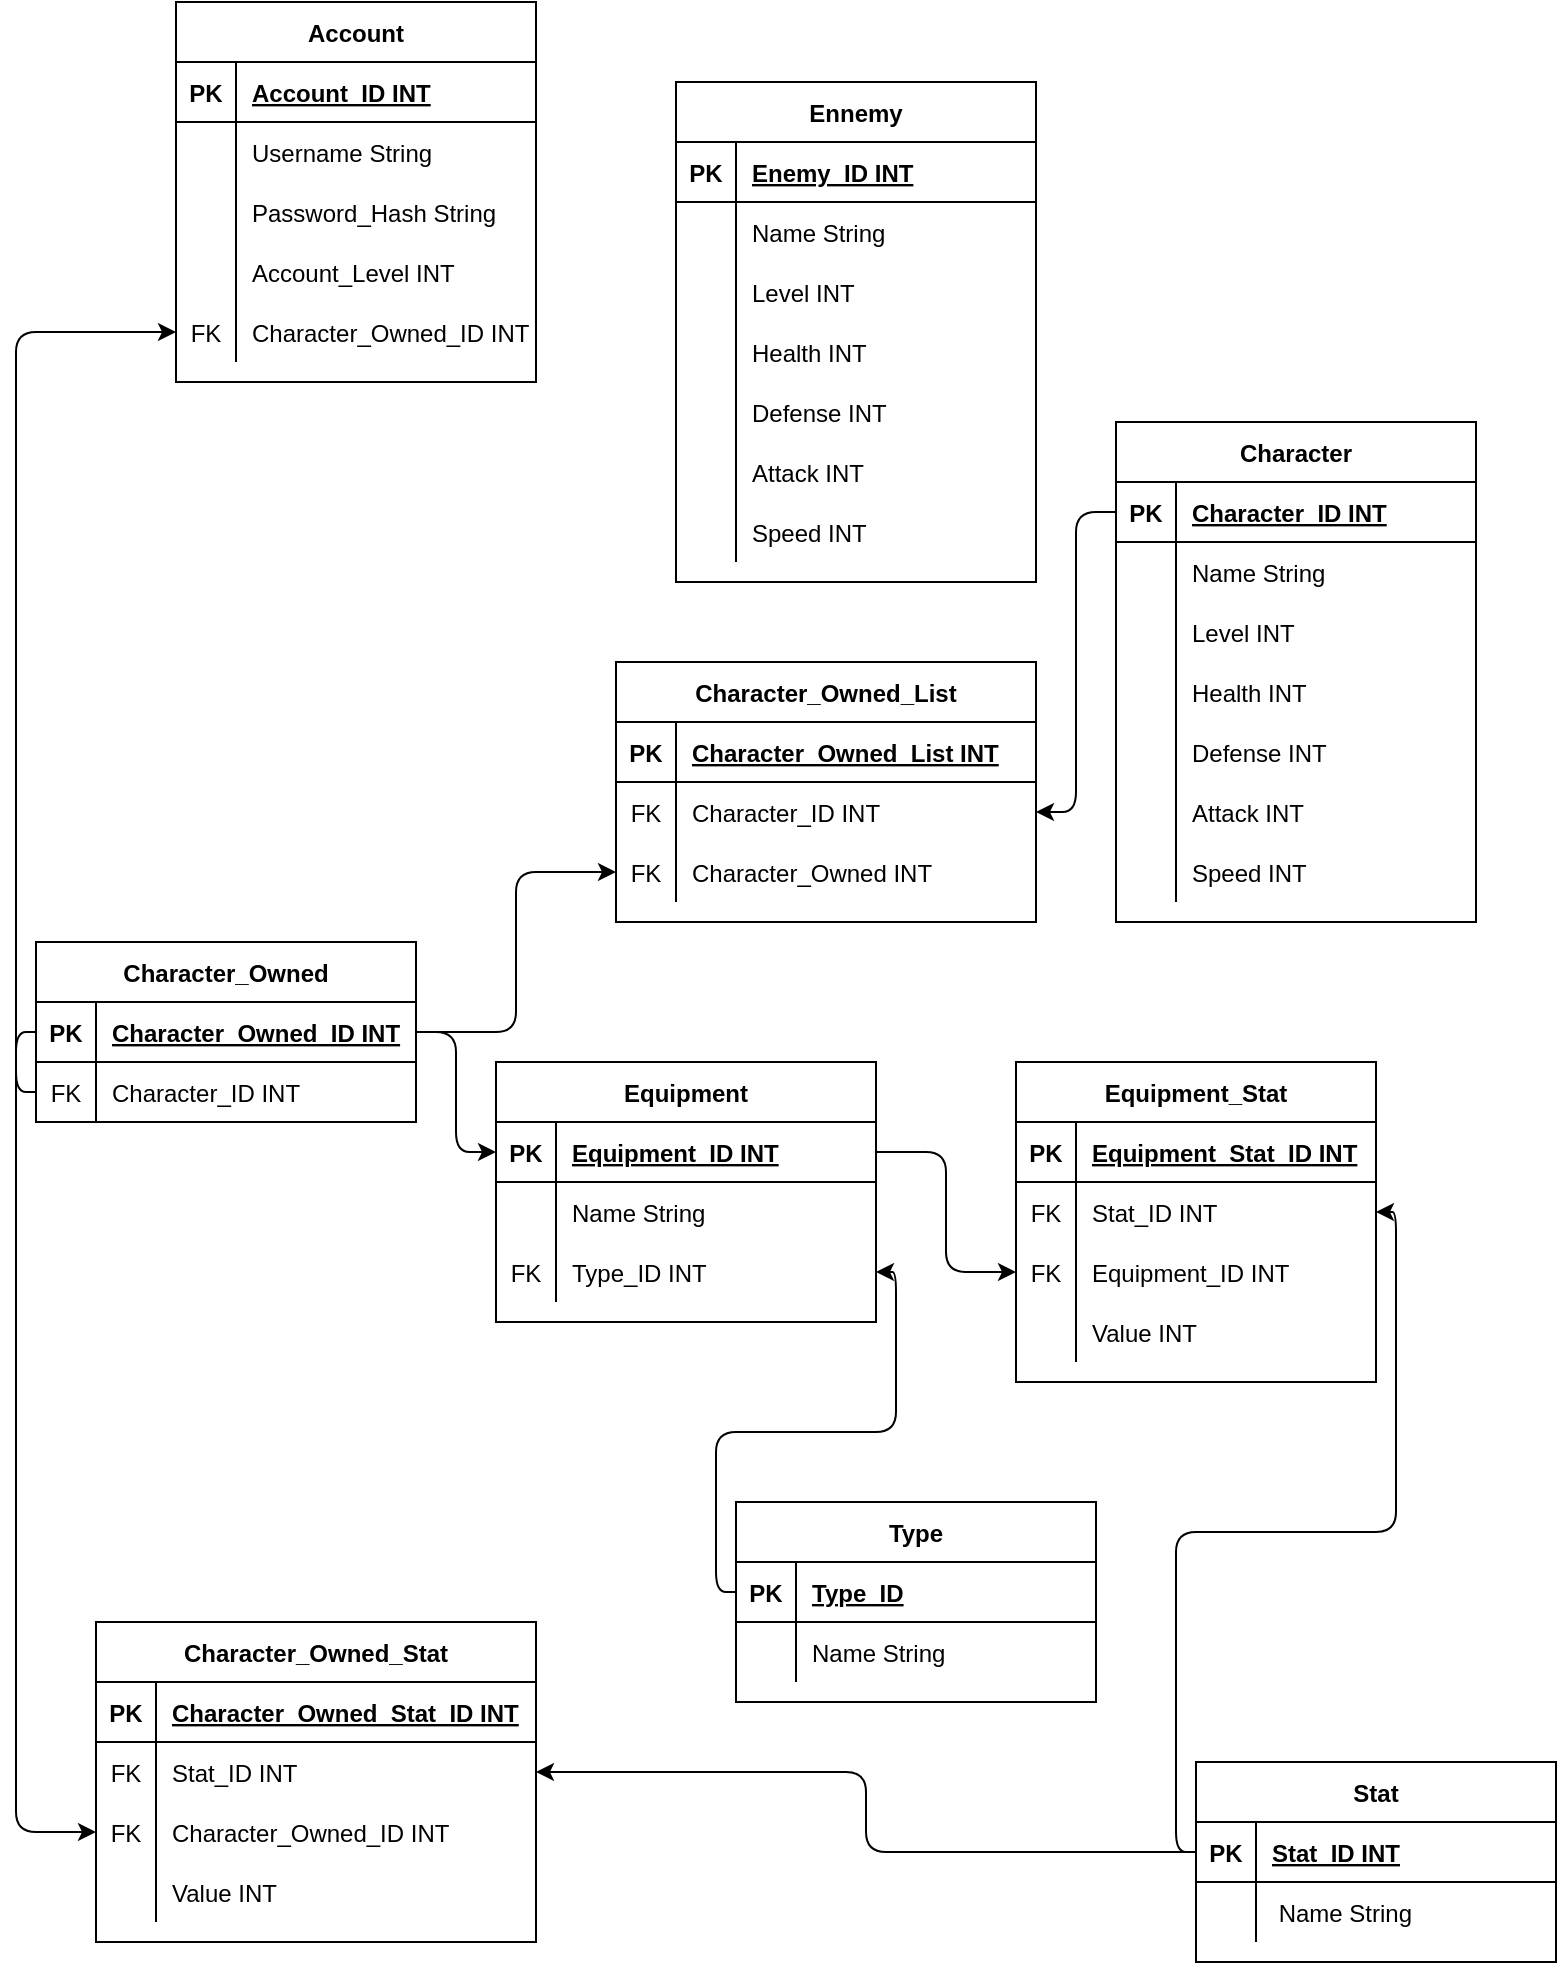 <mxfile version="14.1.8" type="device"><diagram id="8hLPaaKzx66WJGvUgA-z" name="Page-1"><mxGraphModel dx="1326" dy="846" grid="1" gridSize="10" guides="1" tooltips="1" connect="1" arrows="1" fold="1" page="1" pageScale="1" pageWidth="827" pageHeight="1169" math="0" shadow="0"><root><mxCell id="0"/><mxCell id="1" parent="0"/><mxCell id="Fsltv_npvF8DQwQNt9KI-1" value="Account" style="shape=table;startSize=30;container=1;collapsible=1;childLayout=tableLayout;fixedRows=1;rowLines=0;fontStyle=1;align=center;resizeLast=1;" parent="1" vertex="1"><mxGeometry x="120" y="170" width="180" height="190" as="geometry"/></mxCell><mxCell id="Fsltv_npvF8DQwQNt9KI-2" value="" style="shape=partialRectangle;collapsible=0;dropTarget=0;pointerEvents=0;fillColor=none;top=0;left=0;bottom=1;right=0;points=[[0,0.5],[1,0.5]];portConstraint=eastwest;" parent="Fsltv_npvF8DQwQNt9KI-1" vertex="1"><mxGeometry y="30" width="180" height="30" as="geometry"/></mxCell><mxCell id="Fsltv_npvF8DQwQNt9KI-3" value="PK" style="shape=partialRectangle;connectable=0;fillColor=none;top=0;left=0;bottom=0;right=0;fontStyle=1;overflow=hidden;" parent="Fsltv_npvF8DQwQNt9KI-2" vertex="1"><mxGeometry width="30" height="30" as="geometry"/></mxCell><mxCell id="Fsltv_npvF8DQwQNt9KI-4" value="Account_ID INT" style="shape=partialRectangle;connectable=0;fillColor=none;top=0;left=0;bottom=0;right=0;align=left;spacingLeft=6;fontStyle=5;overflow=hidden;" parent="Fsltv_npvF8DQwQNt9KI-2" vertex="1"><mxGeometry x="30" width="150" height="30" as="geometry"/></mxCell><mxCell id="Fsltv_npvF8DQwQNt9KI-11" value="" style="shape=partialRectangle;collapsible=0;dropTarget=0;pointerEvents=0;fillColor=none;top=0;left=0;bottom=0;right=0;points=[[0,0.5],[1,0.5]];portConstraint=eastwest;" parent="Fsltv_npvF8DQwQNt9KI-1" vertex="1"><mxGeometry y="60" width="180" height="30" as="geometry"/></mxCell><mxCell id="Fsltv_npvF8DQwQNt9KI-12" value="" style="shape=partialRectangle;connectable=0;fillColor=none;top=0;left=0;bottom=0;right=0;editable=1;overflow=hidden;" parent="Fsltv_npvF8DQwQNt9KI-11" vertex="1"><mxGeometry width="30" height="30" as="geometry"/></mxCell><mxCell id="Fsltv_npvF8DQwQNt9KI-13" value="Username String" style="shape=partialRectangle;connectable=0;fillColor=none;top=0;left=0;bottom=0;right=0;align=left;spacingLeft=6;overflow=hidden;" parent="Fsltv_npvF8DQwQNt9KI-11" vertex="1"><mxGeometry x="30" width="150" height="30" as="geometry"/></mxCell><mxCell id="Fsltv_npvF8DQwQNt9KI-8" value="" style="shape=partialRectangle;collapsible=0;dropTarget=0;pointerEvents=0;fillColor=none;top=0;left=0;bottom=0;right=0;points=[[0,0.5],[1,0.5]];portConstraint=eastwest;" parent="Fsltv_npvF8DQwQNt9KI-1" vertex="1"><mxGeometry y="90" width="180" height="30" as="geometry"/></mxCell><mxCell id="Fsltv_npvF8DQwQNt9KI-9" value="" style="shape=partialRectangle;connectable=0;fillColor=none;top=0;left=0;bottom=0;right=0;editable=1;overflow=hidden;" parent="Fsltv_npvF8DQwQNt9KI-8" vertex="1"><mxGeometry width="30" height="30" as="geometry"/></mxCell><mxCell id="Fsltv_npvF8DQwQNt9KI-10" value="Password_Hash String" style="shape=partialRectangle;connectable=0;fillColor=none;top=0;left=0;bottom=0;right=0;align=left;spacingLeft=6;overflow=hidden;" parent="Fsltv_npvF8DQwQNt9KI-8" vertex="1"><mxGeometry x="30" width="150" height="30" as="geometry"/></mxCell><mxCell id="Fsltv_npvF8DQwQNt9KI-15" value="" style="shape=partialRectangle;collapsible=0;dropTarget=0;pointerEvents=0;fillColor=none;top=0;left=0;bottom=0;right=0;points=[[0,0.5],[1,0.5]];portConstraint=eastwest;" parent="Fsltv_npvF8DQwQNt9KI-1" vertex="1"><mxGeometry y="120" width="180" height="30" as="geometry"/></mxCell><mxCell id="Fsltv_npvF8DQwQNt9KI-16" value="" style="shape=partialRectangle;connectable=0;fillColor=none;top=0;left=0;bottom=0;right=0;fontStyle=0;overflow=hidden;" parent="Fsltv_npvF8DQwQNt9KI-15" vertex="1"><mxGeometry width="30" height="30" as="geometry"/></mxCell><mxCell id="Fsltv_npvF8DQwQNt9KI-17" value="Account_Level INT" style="shape=partialRectangle;connectable=0;fillColor=none;top=0;left=0;bottom=0;right=0;align=left;spacingLeft=6;fontStyle=0;overflow=hidden;" parent="Fsltv_npvF8DQwQNt9KI-15" vertex="1"><mxGeometry x="30" width="150" height="30" as="geometry"/></mxCell><mxCell id="M9gn-WIQzq9Wa4pkbWay-15" value="" style="shape=partialRectangle;collapsible=0;dropTarget=0;pointerEvents=0;fillColor=none;top=0;left=0;bottom=0;right=0;points=[[0,0.5],[1,0.5]];portConstraint=eastwest;" parent="Fsltv_npvF8DQwQNt9KI-1" vertex="1"><mxGeometry y="150" width="180" height="30" as="geometry"/></mxCell><mxCell id="M9gn-WIQzq9Wa4pkbWay-16" value="FK" style="shape=partialRectangle;connectable=0;fillColor=none;top=0;left=0;bottom=0;right=0;editable=1;overflow=hidden;" parent="M9gn-WIQzq9Wa4pkbWay-15" vertex="1"><mxGeometry width="30" height="30" as="geometry"/></mxCell><mxCell id="M9gn-WIQzq9Wa4pkbWay-17" value="Character_Owned_ID INT" style="shape=partialRectangle;connectable=0;fillColor=none;top=0;left=0;bottom=0;right=0;align=left;spacingLeft=6;overflow=hidden;" parent="M9gn-WIQzq9Wa4pkbWay-15" vertex="1"><mxGeometry x="30" width="150" height="30" as="geometry"/></mxCell><mxCell id="Fsltv_npvF8DQwQNt9KI-21" value="Character" style="shape=table;startSize=30;container=1;collapsible=1;childLayout=tableLayout;fixedRows=1;rowLines=0;fontStyle=1;align=center;resizeLast=1;" parent="1" vertex="1"><mxGeometry x="590" y="380" width="180" height="250" as="geometry"/></mxCell><mxCell id="Fsltv_npvF8DQwQNt9KI-22" value="" style="shape=partialRectangle;collapsible=0;dropTarget=0;pointerEvents=0;fillColor=none;top=0;left=0;bottom=1;right=0;points=[[0,0.5],[1,0.5]];portConstraint=eastwest;" parent="Fsltv_npvF8DQwQNt9KI-21" vertex="1"><mxGeometry y="30" width="180" height="30" as="geometry"/></mxCell><mxCell id="Fsltv_npvF8DQwQNt9KI-23" value="PK" style="shape=partialRectangle;connectable=0;fillColor=none;top=0;left=0;bottom=0;right=0;fontStyle=1;overflow=hidden;" parent="Fsltv_npvF8DQwQNt9KI-22" vertex="1"><mxGeometry width="30" height="30" as="geometry"/></mxCell><mxCell id="Fsltv_npvF8DQwQNt9KI-24" value="Character_ID INT" style="shape=partialRectangle;connectable=0;fillColor=none;top=0;left=0;bottom=0;right=0;align=left;spacingLeft=6;fontStyle=5;overflow=hidden;" parent="Fsltv_npvF8DQwQNt9KI-22" vertex="1"><mxGeometry x="30" width="150" height="30" as="geometry"/></mxCell><mxCell id="Fsltv_npvF8DQwQNt9KI-25" value="" style="shape=partialRectangle;collapsible=0;dropTarget=0;pointerEvents=0;fillColor=none;top=0;left=0;bottom=0;right=0;points=[[0,0.5],[1,0.5]];portConstraint=eastwest;" parent="Fsltv_npvF8DQwQNt9KI-21" vertex="1"><mxGeometry y="60" width="180" height="30" as="geometry"/></mxCell><mxCell id="Fsltv_npvF8DQwQNt9KI-26" value="" style="shape=partialRectangle;connectable=0;fillColor=none;top=0;left=0;bottom=0;right=0;editable=1;overflow=hidden;" parent="Fsltv_npvF8DQwQNt9KI-25" vertex="1"><mxGeometry width="30" height="30" as="geometry"/></mxCell><mxCell id="Fsltv_npvF8DQwQNt9KI-27" value="Name String" style="shape=partialRectangle;connectable=0;fillColor=none;top=0;left=0;bottom=0;right=0;align=left;spacingLeft=6;overflow=hidden;" parent="Fsltv_npvF8DQwQNt9KI-25" vertex="1"><mxGeometry x="30" width="150" height="30" as="geometry"/></mxCell><mxCell id="Fsltv_npvF8DQwQNt9KI-28" value="" style="shape=partialRectangle;collapsible=0;dropTarget=0;pointerEvents=0;fillColor=none;top=0;left=0;bottom=0;right=0;points=[[0,0.5],[1,0.5]];portConstraint=eastwest;" parent="Fsltv_npvF8DQwQNt9KI-21" vertex="1"><mxGeometry y="90" width="180" height="30" as="geometry"/></mxCell><mxCell id="Fsltv_npvF8DQwQNt9KI-29" value="" style="shape=partialRectangle;connectable=0;fillColor=none;top=0;left=0;bottom=0;right=0;editable=1;overflow=hidden;" parent="Fsltv_npvF8DQwQNt9KI-28" vertex="1"><mxGeometry width="30" height="30" as="geometry"/></mxCell><mxCell id="Fsltv_npvF8DQwQNt9KI-30" value="Level INT" style="shape=partialRectangle;connectable=0;fillColor=none;top=0;left=0;bottom=0;right=0;align=left;spacingLeft=6;overflow=hidden;" parent="Fsltv_npvF8DQwQNt9KI-28" vertex="1"><mxGeometry x="30" width="150" height="30" as="geometry"/></mxCell><mxCell id="Fsltv_npvF8DQwQNt9KI-93" value="" style="shape=partialRectangle;collapsible=0;dropTarget=0;pointerEvents=0;fillColor=none;top=0;left=0;bottom=0;right=0;points=[[0,0.5],[1,0.5]];portConstraint=eastwest;" parent="Fsltv_npvF8DQwQNt9KI-21" vertex="1"><mxGeometry y="120" width="180" height="30" as="geometry"/></mxCell><mxCell id="Fsltv_npvF8DQwQNt9KI-94" value="" style="shape=partialRectangle;connectable=0;fillColor=none;top=0;left=0;bottom=0;right=0;editable=1;overflow=hidden;" parent="Fsltv_npvF8DQwQNt9KI-93" vertex="1"><mxGeometry width="30" height="30" as="geometry"/></mxCell><mxCell id="Fsltv_npvF8DQwQNt9KI-95" value="Health INT" style="shape=partialRectangle;connectable=0;fillColor=none;top=0;left=0;bottom=0;right=0;align=left;spacingLeft=6;overflow=hidden;" parent="Fsltv_npvF8DQwQNt9KI-93" vertex="1"><mxGeometry x="30" width="150" height="30" as="geometry"/></mxCell><mxCell id="Fsltv_npvF8DQwQNt9KI-31" value="" style="shape=partialRectangle;collapsible=0;dropTarget=0;pointerEvents=0;fillColor=none;top=0;left=0;bottom=0;right=0;points=[[0,0.5],[1,0.5]];portConstraint=eastwest;" parent="Fsltv_npvF8DQwQNt9KI-21" vertex="1"><mxGeometry y="150" width="180" height="30" as="geometry"/></mxCell><mxCell id="Fsltv_npvF8DQwQNt9KI-32" value="" style="shape=partialRectangle;connectable=0;fillColor=none;top=0;left=0;bottom=0;right=0;fontStyle=0;overflow=hidden;" parent="Fsltv_npvF8DQwQNt9KI-31" vertex="1"><mxGeometry width="30" height="30" as="geometry"/></mxCell><mxCell id="Fsltv_npvF8DQwQNt9KI-33" value="Defense INT" style="shape=partialRectangle;connectable=0;fillColor=none;top=0;left=0;bottom=0;right=0;align=left;spacingLeft=6;fontStyle=0;overflow=hidden;" parent="Fsltv_npvF8DQwQNt9KI-31" vertex="1"><mxGeometry x="30" width="150" height="30" as="geometry"/></mxCell><mxCell id="Fsltv_npvF8DQwQNt9KI-96" value="" style="shape=partialRectangle;collapsible=0;dropTarget=0;pointerEvents=0;fillColor=none;top=0;left=0;bottom=0;right=0;points=[[0,0.5],[1,0.5]];portConstraint=eastwest;" parent="Fsltv_npvF8DQwQNt9KI-21" vertex="1"><mxGeometry y="180" width="180" height="30" as="geometry"/></mxCell><mxCell id="Fsltv_npvF8DQwQNt9KI-97" value="" style="shape=partialRectangle;connectable=0;fillColor=none;top=0;left=0;bottom=0;right=0;editable=1;overflow=hidden;" parent="Fsltv_npvF8DQwQNt9KI-96" vertex="1"><mxGeometry width="30" height="30" as="geometry"/></mxCell><mxCell id="Fsltv_npvF8DQwQNt9KI-98" value="Attack INT" style="shape=partialRectangle;connectable=0;fillColor=none;top=0;left=0;bottom=0;right=0;align=left;spacingLeft=6;overflow=hidden;" parent="Fsltv_npvF8DQwQNt9KI-96" vertex="1"><mxGeometry x="30" width="150" height="30" as="geometry"/></mxCell><mxCell id="Fsltv_npvF8DQwQNt9KI-99" value="" style="shape=partialRectangle;collapsible=0;dropTarget=0;pointerEvents=0;fillColor=none;top=0;left=0;bottom=0;right=0;points=[[0,0.5],[1,0.5]];portConstraint=eastwest;" parent="Fsltv_npvF8DQwQNt9KI-21" vertex="1"><mxGeometry y="210" width="180" height="30" as="geometry"/></mxCell><mxCell id="Fsltv_npvF8DQwQNt9KI-100" value="" style="shape=partialRectangle;connectable=0;fillColor=none;top=0;left=0;bottom=0;right=0;editable=1;overflow=hidden;" parent="Fsltv_npvF8DQwQNt9KI-99" vertex="1"><mxGeometry width="30" height="30" as="geometry"/></mxCell><mxCell id="Fsltv_npvF8DQwQNt9KI-101" value="Speed INT" style="shape=partialRectangle;connectable=0;fillColor=none;top=0;left=0;bottom=0;right=0;align=left;spacingLeft=6;overflow=hidden;" parent="Fsltv_npvF8DQwQNt9KI-99" vertex="1"><mxGeometry x="30" width="150" height="30" as="geometry"/></mxCell><mxCell id="Fsltv_npvF8DQwQNt9KI-34" value="Ennemy" style="shape=table;startSize=30;container=1;collapsible=1;childLayout=tableLayout;fixedRows=1;rowLines=0;fontStyle=1;align=center;resizeLast=1;" parent="1" vertex="1"><mxGeometry x="370" y="210" width="180" height="250" as="geometry"/></mxCell><mxCell id="Fsltv_npvF8DQwQNt9KI-35" value="" style="shape=partialRectangle;collapsible=0;dropTarget=0;pointerEvents=0;fillColor=none;top=0;left=0;bottom=1;right=0;points=[[0,0.5],[1,0.5]];portConstraint=eastwest;" parent="Fsltv_npvF8DQwQNt9KI-34" vertex="1"><mxGeometry y="30" width="180" height="30" as="geometry"/></mxCell><mxCell id="Fsltv_npvF8DQwQNt9KI-36" value="PK" style="shape=partialRectangle;connectable=0;fillColor=none;top=0;left=0;bottom=0;right=0;fontStyle=1;overflow=hidden;" parent="Fsltv_npvF8DQwQNt9KI-35" vertex="1"><mxGeometry width="30" height="30" as="geometry"/></mxCell><mxCell id="Fsltv_npvF8DQwQNt9KI-37" value="Enemy_ID INT" style="shape=partialRectangle;connectable=0;fillColor=none;top=0;left=0;bottom=0;right=0;align=left;spacingLeft=6;fontStyle=5;overflow=hidden;" parent="Fsltv_npvF8DQwQNt9KI-35" vertex="1"><mxGeometry x="30" width="150" height="30" as="geometry"/></mxCell><mxCell id="Fsltv_npvF8DQwQNt9KI-38" value="" style="shape=partialRectangle;collapsible=0;dropTarget=0;pointerEvents=0;fillColor=none;top=0;left=0;bottom=0;right=0;points=[[0,0.5],[1,0.5]];portConstraint=eastwest;" parent="Fsltv_npvF8DQwQNt9KI-34" vertex="1"><mxGeometry y="60" width="180" height="30" as="geometry"/></mxCell><mxCell id="Fsltv_npvF8DQwQNt9KI-39" value="" style="shape=partialRectangle;connectable=0;fillColor=none;top=0;left=0;bottom=0;right=0;editable=1;overflow=hidden;" parent="Fsltv_npvF8DQwQNt9KI-38" vertex="1"><mxGeometry width="30" height="30" as="geometry"/></mxCell><mxCell id="Fsltv_npvF8DQwQNt9KI-40" value="Name String" style="shape=partialRectangle;connectable=0;fillColor=none;top=0;left=0;bottom=0;right=0;align=left;spacingLeft=6;overflow=hidden;" parent="Fsltv_npvF8DQwQNt9KI-38" vertex="1"><mxGeometry x="30" width="150" height="30" as="geometry"/></mxCell><mxCell id="Fsltv_npvF8DQwQNt9KI-41" value="" style="shape=partialRectangle;collapsible=0;dropTarget=0;pointerEvents=0;fillColor=none;top=0;left=0;bottom=0;right=0;points=[[0,0.5],[1,0.5]];portConstraint=eastwest;" parent="Fsltv_npvF8DQwQNt9KI-34" vertex="1"><mxGeometry y="90" width="180" height="30" as="geometry"/></mxCell><mxCell id="Fsltv_npvF8DQwQNt9KI-42" value="" style="shape=partialRectangle;connectable=0;fillColor=none;top=0;left=0;bottom=0;right=0;editable=1;overflow=hidden;" parent="Fsltv_npvF8DQwQNt9KI-41" vertex="1"><mxGeometry width="30" height="30" as="geometry"/></mxCell><mxCell id="Fsltv_npvF8DQwQNt9KI-43" value="Level INT" style="shape=partialRectangle;connectable=0;fillColor=none;top=0;left=0;bottom=0;right=0;align=left;spacingLeft=6;overflow=hidden;" parent="Fsltv_npvF8DQwQNt9KI-41" vertex="1"><mxGeometry x="30" width="150" height="30" as="geometry"/></mxCell><mxCell id="Fsltv_npvF8DQwQNt9KI-44" value="" style="shape=partialRectangle;collapsible=0;dropTarget=0;pointerEvents=0;fillColor=none;top=0;left=0;bottom=0;right=0;points=[[0,0.5],[1,0.5]];portConstraint=eastwest;" parent="Fsltv_npvF8DQwQNt9KI-34" vertex="1"><mxGeometry y="120" width="180" height="30" as="geometry"/></mxCell><mxCell id="Fsltv_npvF8DQwQNt9KI-45" value="" style="shape=partialRectangle;connectable=0;fillColor=none;top=0;left=0;bottom=0;right=0;editable=1;overflow=hidden;" parent="Fsltv_npvF8DQwQNt9KI-44" vertex="1"><mxGeometry width="30" height="30" as="geometry"/></mxCell><mxCell id="Fsltv_npvF8DQwQNt9KI-46" value="Health INT" style="shape=partialRectangle;connectable=0;fillColor=none;top=0;left=0;bottom=0;right=0;align=left;spacingLeft=6;overflow=hidden;" parent="Fsltv_npvF8DQwQNt9KI-44" vertex="1"><mxGeometry x="30" width="150" height="30" as="geometry"/></mxCell><mxCell id="Fsltv_npvF8DQwQNt9KI-119" value="" style="shape=partialRectangle;collapsible=0;dropTarget=0;pointerEvents=0;fillColor=none;top=0;left=0;bottom=0;right=0;points=[[0,0.5],[1,0.5]];portConstraint=eastwest;" parent="Fsltv_npvF8DQwQNt9KI-34" vertex="1"><mxGeometry y="150" width="180" height="30" as="geometry"/></mxCell><mxCell id="Fsltv_npvF8DQwQNt9KI-120" value="" style="shape=partialRectangle;connectable=0;fillColor=none;top=0;left=0;bottom=0;right=0;editable=1;overflow=hidden;" parent="Fsltv_npvF8DQwQNt9KI-119" vertex="1"><mxGeometry width="30" height="30" as="geometry"/></mxCell><mxCell id="Fsltv_npvF8DQwQNt9KI-121" value="Defense INT" style="shape=partialRectangle;connectable=0;fillColor=none;top=0;left=0;bottom=0;right=0;align=left;spacingLeft=6;overflow=hidden;" parent="Fsltv_npvF8DQwQNt9KI-119" vertex="1"><mxGeometry x="30" width="150" height="30" as="geometry"/></mxCell><mxCell id="Fsltv_npvF8DQwQNt9KI-122" value="" style="shape=partialRectangle;collapsible=0;dropTarget=0;pointerEvents=0;fillColor=none;top=0;left=0;bottom=0;right=0;points=[[0,0.5],[1,0.5]];portConstraint=eastwest;" parent="Fsltv_npvF8DQwQNt9KI-34" vertex="1"><mxGeometry y="180" width="180" height="30" as="geometry"/></mxCell><mxCell id="Fsltv_npvF8DQwQNt9KI-123" value="" style="shape=partialRectangle;connectable=0;fillColor=none;top=0;left=0;bottom=0;right=0;editable=1;overflow=hidden;" parent="Fsltv_npvF8DQwQNt9KI-122" vertex="1"><mxGeometry width="30" height="30" as="geometry"/></mxCell><mxCell id="Fsltv_npvF8DQwQNt9KI-124" value="Attack INT" style="shape=partialRectangle;connectable=0;fillColor=none;top=0;left=0;bottom=0;right=0;align=left;spacingLeft=6;overflow=hidden;" parent="Fsltv_npvF8DQwQNt9KI-122" vertex="1"><mxGeometry x="30" width="150" height="30" as="geometry"/></mxCell><mxCell id="Fsltv_npvF8DQwQNt9KI-125" value="" style="shape=partialRectangle;collapsible=0;dropTarget=0;pointerEvents=0;fillColor=none;top=0;left=0;bottom=0;right=0;points=[[0,0.5],[1,0.5]];portConstraint=eastwest;" parent="Fsltv_npvF8DQwQNt9KI-34" vertex="1"><mxGeometry y="210" width="180" height="30" as="geometry"/></mxCell><mxCell id="Fsltv_npvF8DQwQNt9KI-126" value="" style="shape=partialRectangle;connectable=0;fillColor=none;top=0;left=0;bottom=0;right=0;editable=1;overflow=hidden;" parent="Fsltv_npvF8DQwQNt9KI-125" vertex="1"><mxGeometry width="30" height="30" as="geometry"/></mxCell><mxCell id="Fsltv_npvF8DQwQNt9KI-127" value="Speed INT" style="shape=partialRectangle;connectable=0;fillColor=none;top=0;left=0;bottom=0;right=0;align=left;spacingLeft=6;overflow=hidden;" parent="Fsltv_npvF8DQwQNt9KI-125" vertex="1"><mxGeometry x="30" width="150" height="30" as="geometry"/></mxCell><mxCell id="Fsltv_npvF8DQwQNt9KI-47" value="Character_Owned" style="shape=table;startSize=30;container=1;collapsible=1;childLayout=tableLayout;fixedRows=1;rowLines=0;fontStyle=1;align=center;resizeLast=1;" parent="1" vertex="1"><mxGeometry x="50" y="640" width="190" height="90" as="geometry"/></mxCell><mxCell id="Fsltv_npvF8DQwQNt9KI-48" value="" style="shape=partialRectangle;collapsible=0;dropTarget=0;pointerEvents=0;fillColor=none;top=0;left=0;bottom=1;right=0;points=[[0,0.5],[1,0.5]];portConstraint=eastwest;" parent="Fsltv_npvF8DQwQNt9KI-47" vertex="1"><mxGeometry y="30" width="190" height="30" as="geometry"/></mxCell><mxCell id="Fsltv_npvF8DQwQNt9KI-49" value="PK" style="shape=partialRectangle;connectable=0;fillColor=none;top=0;left=0;bottom=0;right=0;fontStyle=1;overflow=hidden;" parent="Fsltv_npvF8DQwQNt9KI-48" vertex="1"><mxGeometry width="30" height="30" as="geometry"/></mxCell><mxCell id="Fsltv_npvF8DQwQNt9KI-50" value="Character_Owned_ID INT" style="shape=partialRectangle;connectable=0;fillColor=none;top=0;left=0;bottom=0;right=0;align=left;spacingLeft=6;fontStyle=5;overflow=hidden;" parent="Fsltv_npvF8DQwQNt9KI-48" vertex="1"><mxGeometry x="30" width="160" height="30" as="geometry"/></mxCell><mxCell id="M9gn-WIQzq9Wa4pkbWay-103" value="" style="shape=partialRectangle;collapsible=0;dropTarget=0;pointerEvents=0;fillColor=none;top=0;left=0;bottom=0;right=0;points=[[0,0.5],[1,0.5]];portConstraint=eastwest;" parent="Fsltv_npvF8DQwQNt9KI-47" vertex="1"><mxGeometry y="60" width="190" height="30" as="geometry"/></mxCell><mxCell id="M9gn-WIQzq9Wa4pkbWay-104" value="FK" style="shape=partialRectangle;connectable=0;fillColor=none;top=0;left=0;bottom=0;right=0;editable=1;overflow=hidden;" parent="M9gn-WIQzq9Wa4pkbWay-103" vertex="1"><mxGeometry width="30" height="30" as="geometry"/></mxCell><mxCell id="M9gn-WIQzq9Wa4pkbWay-105" value="Character_ID INT" style="shape=partialRectangle;connectable=0;fillColor=none;top=0;left=0;bottom=0;right=0;align=left;spacingLeft=6;overflow=hidden;" parent="M9gn-WIQzq9Wa4pkbWay-103" vertex="1"><mxGeometry x="30" width="160" height="30" as="geometry"/></mxCell><mxCell id="Fsltv_npvF8DQwQNt9KI-60" value="Equipment" style="shape=table;startSize=30;container=1;collapsible=1;childLayout=tableLayout;fixedRows=1;rowLines=0;fontStyle=1;align=center;resizeLast=1;" parent="1" vertex="1"><mxGeometry x="280" y="700" width="190" height="130" as="geometry"/></mxCell><mxCell id="Fsltv_npvF8DQwQNt9KI-61" value="" style="shape=partialRectangle;collapsible=0;dropTarget=0;pointerEvents=0;fillColor=none;top=0;left=0;bottom=1;right=0;points=[[0,0.5],[1,0.5]];portConstraint=eastwest;" parent="Fsltv_npvF8DQwQNt9KI-60" vertex="1"><mxGeometry y="30" width="190" height="30" as="geometry"/></mxCell><mxCell id="Fsltv_npvF8DQwQNt9KI-62" value="PK" style="shape=partialRectangle;connectable=0;fillColor=none;top=0;left=0;bottom=0;right=0;fontStyle=1;overflow=hidden;" parent="Fsltv_npvF8DQwQNt9KI-61" vertex="1"><mxGeometry width="30" height="30" as="geometry"/></mxCell><mxCell id="Fsltv_npvF8DQwQNt9KI-63" value="Equipment_ID INT" style="shape=partialRectangle;connectable=0;fillColor=none;top=0;left=0;bottom=0;right=0;align=left;spacingLeft=6;fontStyle=5;overflow=hidden;" parent="Fsltv_npvF8DQwQNt9KI-61" vertex="1"><mxGeometry x="30" width="160" height="30" as="geometry"/></mxCell><mxCell id="Fsltv_npvF8DQwQNt9KI-67" value="" style="shape=partialRectangle;collapsible=0;dropTarget=0;pointerEvents=0;fillColor=none;top=0;left=0;bottom=0;right=0;points=[[0,0.5],[1,0.5]];portConstraint=eastwest;" parent="Fsltv_npvF8DQwQNt9KI-60" vertex="1"><mxGeometry y="60" width="190" height="30" as="geometry"/></mxCell><mxCell id="Fsltv_npvF8DQwQNt9KI-68" value="" style="shape=partialRectangle;connectable=0;fillColor=none;top=0;left=0;bottom=0;right=0;editable=1;overflow=hidden;" parent="Fsltv_npvF8DQwQNt9KI-67" vertex="1"><mxGeometry width="30" height="30" as="geometry"/></mxCell><mxCell id="Fsltv_npvF8DQwQNt9KI-69" value="Name String" style="shape=partialRectangle;connectable=0;fillColor=none;top=0;left=0;bottom=0;right=0;align=left;spacingLeft=6;overflow=hidden;" parent="Fsltv_npvF8DQwQNt9KI-67" vertex="1"><mxGeometry x="30" width="160" height="30" as="geometry"/></mxCell><mxCell id="Fsltv_npvF8DQwQNt9KI-64" value="" style="shape=partialRectangle;collapsible=0;dropTarget=0;pointerEvents=0;fillColor=none;top=0;left=0;bottom=0;right=0;points=[[0,0.5],[1,0.5]];portConstraint=eastwest;" parent="Fsltv_npvF8DQwQNt9KI-60" vertex="1"><mxGeometry y="90" width="190" height="30" as="geometry"/></mxCell><mxCell id="Fsltv_npvF8DQwQNt9KI-65" value="FK" style="shape=partialRectangle;connectable=0;fillColor=none;top=0;left=0;bottom=0;right=0;editable=1;overflow=hidden;" parent="Fsltv_npvF8DQwQNt9KI-64" vertex="1"><mxGeometry width="30" height="30" as="geometry"/></mxCell><mxCell id="Fsltv_npvF8DQwQNt9KI-66" value="Type_ID INT" style="shape=partialRectangle;connectable=0;fillColor=none;top=0;left=0;bottom=0;right=0;align=left;spacingLeft=6;overflow=hidden;" parent="Fsltv_npvF8DQwQNt9KI-64" vertex="1"><mxGeometry x="30" width="160" height="30" as="geometry"/></mxCell><mxCell id="M9gn-WIQzq9Wa4pkbWay-1" value="Type" style="shape=table;startSize=30;container=1;collapsible=1;childLayout=tableLayout;fixedRows=1;rowLines=0;fontStyle=1;align=center;resizeLast=1;" parent="1" vertex="1"><mxGeometry x="400" y="920" width="180" height="100" as="geometry"/></mxCell><mxCell id="M9gn-WIQzq9Wa4pkbWay-2" value="" style="shape=partialRectangle;collapsible=0;dropTarget=0;pointerEvents=0;fillColor=none;top=0;left=0;bottom=1;right=0;points=[[0,0.5],[1,0.5]];portConstraint=eastwest;" parent="M9gn-WIQzq9Wa4pkbWay-1" vertex="1"><mxGeometry y="30" width="180" height="30" as="geometry"/></mxCell><mxCell id="M9gn-WIQzq9Wa4pkbWay-3" value="PK" style="shape=partialRectangle;connectable=0;fillColor=none;top=0;left=0;bottom=0;right=0;fontStyle=1;overflow=hidden;" parent="M9gn-WIQzq9Wa4pkbWay-2" vertex="1"><mxGeometry width="30" height="30" as="geometry"/></mxCell><mxCell id="M9gn-WIQzq9Wa4pkbWay-4" value="Type_ID" style="shape=partialRectangle;connectable=0;fillColor=none;top=0;left=0;bottom=0;right=0;align=left;spacingLeft=6;fontStyle=5;overflow=hidden;" parent="M9gn-WIQzq9Wa4pkbWay-2" vertex="1"><mxGeometry x="30" width="150" height="30" as="geometry"/></mxCell><mxCell id="M9gn-WIQzq9Wa4pkbWay-5" value="" style="shape=partialRectangle;collapsible=0;dropTarget=0;pointerEvents=0;fillColor=none;top=0;left=0;bottom=0;right=0;points=[[0,0.5],[1,0.5]];portConstraint=eastwest;" parent="M9gn-WIQzq9Wa4pkbWay-1" vertex="1"><mxGeometry y="60" width="180" height="30" as="geometry"/></mxCell><mxCell id="M9gn-WIQzq9Wa4pkbWay-6" value="" style="shape=partialRectangle;connectable=0;fillColor=none;top=0;left=0;bottom=0;right=0;editable=1;overflow=hidden;" parent="M9gn-WIQzq9Wa4pkbWay-5" vertex="1"><mxGeometry width="30" height="30" as="geometry"/></mxCell><mxCell id="M9gn-WIQzq9Wa4pkbWay-7" value="Name String" style="shape=partialRectangle;connectable=0;fillColor=none;top=0;left=0;bottom=0;right=0;align=left;spacingLeft=6;overflow=hidden;" parent="M9gn-WIQzq9Wa4pkbWay-5" vertex="1"><mxGeometry x="30" width="150" height="30" as="geometry"/></mxCell><mxCell id="M9gn-WIQzq9Wa4pkbWay-30" value="Stat" style="shape=table;startSize=30;container=1;collapsible=1;childLayout=tableLayout;fixedRows=1;rowLines=0;fontStyle=1;align=center;resizeLast=1;" parent="1" vertex="1"><mxGeometry x="630" y="1050" width="180" height="100" as="geometry"/></mxCell><mxCell id="M9gn-WIQzq9Wa4pkbWay-31" value="" style="shape=partialRectangle;collapsible=0;dropTarget=0;pointerEvents=0;fillColor=none;top=0;left=0;bottom=1;right=0;points=[[0,0.5],[1,0.5]];portConstraint=eastwest;" parent="M9gn-WIQzq9Wa4pkbWay-30" vertex="1"><mxGeometry y="30" width="180" height="30" as="geometry"/></mxCell><mxCell id="M9gn-WIQzq9Wa4pkbWay-32" value="PK" style="shape=partialRectangle;connectable=0;fillColor=none;top=0;left=0;bottom=0;right=0;fontStyle=1;overflow=hidden;" parent="M9gn-WIQzq9Wa4pkbWay-31" vertex="1"><mxGeometry width="30" height="30" as="geometry"/></mxCell><mxCell id="M9gn-WIQzq9Wa4pkbWay-33" value="Stat_ID INT" style="shape=partialRectangle;connectable=0;fillColor=none;top=0;left=0;bottom=0;right=0;align=left;spacingLeft=6;fontStyle=5;overflow=hidden;" parent="M9gn-WIQzq9Wa4pkbWay-31" vertex="1"><mxGeometry x="30" width="150" height="30" as="geometry"/></mxCell><mxCell id="M9gn-WIQzq9Wa4pkbWay-34" value="" style="shape=partialRectangle;collapsible=0;dropTarget=0;pointerEvents=0;fillColor=none;top=0;left=0;bottom=0;right=0;points=[[0,0.5],[1,0.5]];portConstraint=eastwest;" parent="M9gn-WIQzq9Wa4pkbWay-30" vertex="1"><mxGeometry y="60" width="180" height="30" as="geometry"/></mxCell><mxCell id="M9gn-WIQzq9Wa4pkbWay-35" value="" style="shape=partialRectangle;connectable=0;fillColor=none;top=0;left=0;bottom=0;right=0;editable=1;overflow=hidden;" parent="M9gn-WIQzq9Wa4pkbWay-34" vertex="1"><mxGeometry width="30" height="30" as="geometry"/></mxCell><mxCell id="M9gn-WIQzq9Wa4pkbWay-36" value=" Name String" style="shape=partialRectangle;connectable=0;fillColor=none;top=0;left=0;bottom=0;right=0;align=left;spacingLeft=6;overflow=hidden;" parent="M9gn-WIQzq9Wa4pkbWay-34" vertex="1"><mxGeometry x="30" width="150" height="30" as="geometry"/></mxCell><mxCell id="M9gn-WIQzq9Wa4pkbWay-45" value="Character_Owned_Stat" style="shape=table;startSize=30;container=1;collapsible=1;childLayout=tableLayout;fixedRows=1;rowLines=0;fontStyle=1;align=center;resizeLast=1;" parent="1" vertex="1"><mxGeometry x="80" y="980" width="220" height="160" as="geometry"/></mxCell><mxCell id="M9gn-WIQzq9Wa4pkbWay-46" value="" style="shape=partialRectangle;collapsible=0;dropTarget=0;pointerEvents=0;fillColor=none;top=0;left=0;bottom=1;right=0;points=[[0,0.5],[1,0.5]];portConstraint=eastwest;" parent="M9gn-WIQzq9Wa4pkbWay-45" vertex="1"><mxGeometry y="30" width="220" height="30" as="geometry"/></mxCell><mxCell id="M9gn-WIQzq9Wa4pkbWay-47" value="PK" style="shape=partialRectangle;connectable=0;fillColor=none;top=0;left=0;bottom=0;right=0;fontStyle=1;overflow=hidden;" parent="M9gn-WIQzq9Wa4pkbWay-46" vertex="1"><mxGeometry width="30" height="30" as="geometry"/></mxCell><mxCell id="M9gn-WIQzq9Wa4pkbWay-48" value="Character_Owned_Stat_ID INT" style="shape=partialRectangle;connectable=0;fillColor=none;top=0;left=0;bottom=0;right=0;align=left;spacingLeft=6;fontStyle=5;overflow=hidden;" parent="M9gn-WIQzq9Wa4pkbWay-46" vertex="1"><mxGeometry x="30" width="190" height="30" as="geometry"/></mxCell><mxCell id="M9gn-WIQzq9Wa4pkbWay-49" value="" style="shape=partialRectangle;collapsible=0;dropTarget=0;pointerEvents=0;fillColor=none;top=0;left=0;bottom=0;right=0;points=[[0,0.5],[1,0.5]];portConstraint=eastwest;" parent="M9gn-WIQzq9Wa4pkbWay-45" vertex="1"><mxGeometry y="60" width="220" height="30" as="geometry"/></mxCell><mxCell id="M9gn-WIQzq9Wa4pkbWay-50" value="FK" style="shape=partialRectangle;connectable=0;fillColor=none;top=0;left=0;bottom=0;right=0;editable=1;overflow=hidden;" parent="M9gn-WIQzq9Wa4pkbWay-49" vertex="1"><mxGeometry width="30" height="30" as="geometry"/></mxCell><mxCell id="M9gn-WIQzq9Wa4pkbWay-51" value="Stat_ID INT" style="shape=partialRectangle;connectable=0;fillColor=none;top=0;left=0;bottom=0;right=0;align=left;spacingLeft=6;overflow=hidden;" parent="M9gn-WIQzq9Wa4pkbWay-49" vertex="1"><mxGeometry x="30" width="190" height="30" as="geometry"/></mxCell><mxCell id="M9gn-WIQzq9Wa4pkbWay-52" value="" style="shape=partialRectangle;collapsible=0;dropTarget=0;pointerEvents=0;fillColor=none;top=0;left=0;bottom=0;right=0;points=[[0,0.5],[1,0.5]];portConstraint=eastwest;" parent="M9gn-WIQzq9Wa4pkbWay-45" vertex="1"><mxGeometry y="90" width="220" height="30" as="geometry"/></mxCell><mxCell id="M9gn-WIQzq9Wa4pkbWay-53" value="FK" style="shape=partialRectangle;connectable=0;fillColor=none;top=0;left=0;bottom=0;right=0;editable=1;overflow=hidden;" parent="M9gn-WIQzq9Wa4pkbWay-52" vertex="1"><mxGeometry width="30" height="30" as="geometry"/></mxCell><mxCell id="M9gn-WIQzq9Wa4pkbWay-54" value="Character_Owned_ID INT" style="shape=partialRectangle;connectable=0;fillColor=none;top=0;left=0;bottom=0;right=0;align=left;spacingLeft=6;overflow=hidden;" parent="M9gn-WIQzq9Wa4pkbWay-52" vertex="1"><mxGeometry x="30" width="190" height="30" as="geometry"/></mxCell><mxCell id="M9gn-WIQzq9Wa4pkbWay-55" value="" style="shape=partialRectangle;collapsible=0;dropTarget=0;pointerEvents=0;fillColor=none;top=0;left=0;bottom=0;right=0;points=[[0,0.5],[1,0.5]];portConstraint=eastwest;" parent="M9gn-WIQzq9Wa4pkbWay-45" vertex="1"><mxGeometry y="120" width="220" height="30" as="geometry"/></mxCell><mxCell id="M9gn-WIQzq9Wa4pkbWay-56" value="" style="shape=partialRectangle;connectable=0;fillColor=none;top=0;left=0;bottom=0;right=0;editable=1;overflow=hidden;" parent="M9gn-WIQzq9Wa4pkbWay-55" vertex="1"><mxGeometry width="30" height="30" as="geometry"/></mxCell><mxCell id="M9gn-WIQzq9Wa4pkbWay-57" value="Value INT" style="shape=partialRectangle;connectable=0;fillColor=none;top=0;left=0;bottom=0;right=0;align=left;spacingLeft=6;overflow=hidden;" parent="M9gn-WIQzq9Wa4pkbWay-55" vertex="1"><mxGeometry x="30" width="190" height="30" as="geometry"/></mxCell><mxCell id="M9gn-WIQzq9Wa4pkbWay-58" value="Equipment_Stat" style="shape=table;startSize=30;container=1;collapsible=1;childLayout=tableLayout;fixedRows=1;rowLines=0;fontStyle=1;align=center;resizeLast=1;" parent="1" vertex="1"><mxGeometry x="540" y="700" width="180" height="160" as="geometry"/></mxCell><mxCell id="M9gn-WIQzq9Wa4pkbWay-59" value="" style="shape=partialRectangle;collapsible=0;dropTarget=0;pointerEvents=0;fillColor=none;top=0;left=0;bottom=1;right=0;points=[[0,0.5],[1,0.5]];portConstraint=eastwest;" parent="M9gn-WIQzq9Wa4pkbWay-58" vertex="1"><mxGeometry y="30" width="180" height="30" as="geometry"/></mxCell><mxCell id="M9gn-WIQzq9Wa4pkbWay-60" value="PK" style="shape=partialRectangle;connectable=0;fillColor=none;top=0;left=0;bottom=0;right=0;fontStyle=1;overflow=hidden;" parent="M9gn-WIQzq9Wa4pkbWay-59" vertex="1"><mxGeometry width="30" height="30" as="geometry"/></mxCell><mxCell id="M9gn-WIQzq9Wa4pkbWay-61" value="Equipment_Stat_ID INT" style="shape=partialRectangle;connectable=0;fillColor=none;top=0;left=0;bottom=0;right=0;align=left;spacingLeft=6;fontStyle=5;overflow=hidden;" parent="M9gn-WIQzq9Wa4pkbWay-59" vertex="1"><mxGeometry x="30" width="150" height="30" as="geometry"/></mxCell><mxCell id="M9gn-WIQzq9Wa4pkbWay-62" value="" style="shape=partialRectangle;collapsible=0;dropTarget=0;pointerEvents=0;fillColor=none;top=0;left=0;bottom=0;right=0;points=[[0,0.5],[1,0.5]];portConstraint=eastwest;" parent="M9gn-WIQzq9Wa4pkbWay-58" vertex="1"><mxGeometry y="60" width="180" height="30" as="geometry"/></mxCell><mxCell id="M9gn-WIQzq9Wa4pkbWay-63" value="FK" style="shape=partialRectangle;connectable=0;fillColor=none;top=0;left=0;bottom=0;right=0;editable=1;overflow=hidden;" parent="M9gn-WIQzq9Wa4pkbWay-62" vertex="1"><mxGeometry width="30" height="30" as="geometry"/></mxCell><mxCell id="M9gn-WIQzq9Wa4pkbWay-64" value="Stat_ID INT" style="shape=partialRectangle;connectable=0;fillColor=none;top=0;left=0;bottom=0;right=0;align=left;spacingLeft=6;overflow=hidden;" parent="M9gn-WIQzq9Wa4pkbWay-62" vertex="1"><mxGeometry x="30" width="150" height="30" as="geometry"/></mxCell><mxCell id="M9gn-WIQzq9Wa4pkbWay-65" value="" style="shape=partialRectangle;collapsible=0;dropTarget=0;pointerEvents=0;fillColor=none;top=0;left=0;bottom=0;right=0;points=[[0,0.5],[1,0.5]];portConstraint=eastwest;" parent="M9gn-WIQzq9Wa4pkbWay-58" vertex="1"><mxGeometry y="90" width="180" height="30" as="geometry"/></mxCell><mxCell id="M9gn-WIQzq9Wa4pkbWay-66" value="FK" style="shape=partialRectangle;connectable=0;fillColor=none;top=0;left=0;bottom=0;right=0;editable=1;overflow=hidden;" parent="M9gn-WIQzq9Wa4pkbWay-65" vertex="1"><mxGeometry width="30" height="30" as="geometry"/></mxCell><mxCell id="M9gn-WIQzq9Wa4pkbWay-67" value="Equipment_ID INT" style="shape=partialRectangle;connectable=0;fillColor=none;top=0;left=0;bottom=0;right=0;align=left;spacingLeft=6;overflow=hidden;" parent="M9gn-WIQzq9Wa4pkbWay-65" vertex="1"><mxGeometry x="30" width="150" height="30" as="geometry"/></mxCell><mxCell id="M9gn-WIQzq9Wa4pkbWay-68" value="" style="shape=partialRectangle;collapsible=0;dropTarget=0;pointerEvents=0;fillColor=none;top=0;left=0;bottom=0;right=0;points=[[0,0.5],[1,0.5]];portConstraint=eastwest;" parent="M9gn-WIQzq9Wa4pkbWay-58" vertex="1"><mxGeometry y="120" width="180" height="30" as="geometry"/></mxCell><mxCell id="M9gn-WIQzq9Wa4pkbWay-69" value="" style="shape=partialRectangle;connectable=0;fillColor=none;top=0;left=0;bottom=0;right=0;editable=1;overflow=hidden;" parent="M9gn-WIQzq9Wa4pkbWay-68" vertex="1"><mxGeometry width="30" height="30" as="geometry"/></mxCell><mxCell id="M9gn-WIQzq9Wa4pkbWay-70" value="Value INT" style="shape=partialRectangle;connectable=0;fillColor=none;top=0;left=0;bottom=0;right=0;align=left;spacingLeft=6;overflow=hidden;" parent="M9gn-WIQzq9Wa4pkbWay-68" vertex="1"><mxGeometry x="30" width="150" height="30" as="geometry"/></mxCell><mxCell id="M9gn-WIQzq9Wa4pkbWay-73" value="" style="endArrow=classic;html=1;edgeStyle=orthogonalEdgeStyle;exitX=0;exitY=0.5;exitDx=0;exitDy=0;entryX=1;entryY=0.5;entryDx=0;entryDy=0;" parent="1" source="M9gn-WIQzq9Wa4pkbWay-31" target="M9gn-WIQzq9Wa4pkbWay-49" edge="1"><mxGeometry width="50" height="50" relative="1" as="geometry"><mxPoint x="410" y="920" as="sourcePoint"/><mxPoint x="460" y="870" as="targetPoint"/></mxGeometry></mxCell><mxCell id="M9gn-WIQzq9Wa4pkbWay-74" value="" style="endArrow=classic;html=1;edgeStyle=orthogonalEdgeStyle;entryX=0;entryY=0.5;entryDx=0;entryDy=0;exitX=0;exitY=0.5;exitDx=0;exitDy=0;" parent="1" source="Fsltv_npvF8DQwQNt9KI-48" target="M9gn-WIQzq9Wa4pkbWay-52" edge="1"><mxGeometry width="50" height="50" relative="1" as="geometry"><mxPoint x="50" y="820" as="sourcePoint"/><mxPoint x="100" y="770" as="targetPoint"/></mxGeometry></mxCell><mxCell id="M9gn-WIQzq9Wa4pkbWay-75" value="" style="endArrow=classic;html=1;exitX=0;exitY=0.5;exitDx=0;exitDy=0;entryX=1;entryY=0.5;entryDx=0;entryDy=0;edgeStyle=orthogonalEdgeStyle;" parent="1" source="M9gn-WIQzq9Wa4pkbWay-31" target="M9gn-WIQzq9Wa4pkbWay-62" edge="1"><mxGeometry width="50" height="50" relative="1" as="geometry"><mxPoint x="750" y="900" as="sourcePoint"/><mxPoint x="800" y="850" as="targetPoint"/></mxGeometry></mxCell><mxCell id="M9gn-WIQzq9Wa4pkbWay-78" value="" style="endArrow=classic;html=1;entryX=0;entryY=0.5;entryDx=0;entryDy=0;exitX=1;exitY=0.5;exitDx=0;exitDy=0;edgeStyle=orthogonalEdgeStyle;" parent="1" source="Fsltv_npvF8DQwQNt9KI-61" target="M9gn-WIQzq9Wa4pkbWay-65" edge="1"><mxGeometry width="50" height="50" relative="1" as="geometry"><mxPoint x="400" y="960" as="sourcePoint"/><mxPoint x="450" y="910" as="targetPoint"/></mxGeometry></mxCell><mxCell id="M9gn-WIQzq9Wa4pkbWay-79" value="" style="endArrow=classic;html=1;exitX=0;exitY=0.5;exitDx=0;exitDy=0;entryX=1;entryY=0.5;entryDx=0;entryDy=0;edgeStyle=orthogonalEdgeStyle;" parent="1" source="M9gn-WIQzq9Wa4pkbWay-2" target="Fsltv_npvF8DQwQNt9KI-64" edge="1"><mxGeometry width="50" height="50" relative="1" as="geometry"><mxPoint x="300" y="960" as="sourcePoint"/><mxPoint x="350" y="910" as="targetPoint"/></mxGeometry></mxCell><mxCell id="M9gn-WIQzq9Wa4pkbWay-81" value="" style="endArrow=classic;html=1;exitX=1;exitY=0.5;exitDx=0;exitDy=0;entryX=0;entryY=0.5;entryDx=0;entryDy=0;edgeStyle=orthogonalEdgeStyle;" parent="1" source="Fsltv_npvF8DQwQNt9KI-48" target="Fsltv_npvF8DQwQNt9KI-61" edge="1"><mxGeometry width="50" height="50" relative="1" as="geometry"><mxPoint x="140" y="920" as="sourcePoint"/><mxPoint x="200" y="870" as="targetPoint"/></mxGeometry></mxCell><mxCell id="M9gn-WIQzq9Wa4pkbWay-90" value="Character_Owned_List" style="shape=table;startSize=30;container=1;collapsible=1;childLayout=tableLayout;fixedRows=1;rowLines=0;fontStyle=1;align=center;resizeLast=1;" parent="1" vertex="1"><mxGeometry x="340" y="500" width="210" height="130" as="geometry"/></mxCell><mxCell id="M9gn-WIQzq9Wa4pkbWay-91" value="" style="shape=partialRectangle;collapsible=0;dropTarget=0;pointerEvents=0;fillColor=none;top=0;left=0;bottom=1;right=0;points=[[0,0.5],[1,0.5]];portConstraint=eastwest;" parent="M9gn-WIQzq9Wa4pkbWay-90" vertex="1"><mxGeometry y="30" width="210" height="30" as="geometry"/></mxCell><mxCell id="M9gn-WIQzq9Wa4pkbWay-92" value="PK" style="shape=partialRectangle;connectable=0;fillColor=none;top=0;left=0;bottom=0;right=0;fontStyle=1;overflow=hidden;" parent="M9gn-WIQzq9Wa4pkbWay-91" vertex="1"><mxGeometry width="30" height="30" as="geometry"/></mxCell><mxCell id="M9gn-WIQzq9Wa4pkbWay-93" value="Character_Owned_List INT" style="shape=partialRectangle;connectable=0;fillColor=none;top=0;left=0;bottom=0;right=0;align=left;spacingLeft=6;fontStyle=5;overflow=hidden;" parent="M9gn-WIQzq9Wa4pkbWay-91" vertex="1"><mxGeometry x="30" width="180" height="30" as="geometry"/></mxCell><mxCell id="M9gn-WIQzq9Wa4pkbWay-94" value="" style="shape=partialRectangle;collapsible=0;dropTarget=0;pointerEvents=0;fillColor=none;top=0;left=0;bottom=0;right=0;points=[[0,0.5],[1,0.5]];portConstraint=eastwest;" parent="M9gn-WIQzq9Wa4pkbWay-90" vertex="1"><mxGeometry y="60" width="210" height="30" as="geometry"/></mxCell><mxCell id="M9gn-WIQzq9Wa4pkbWay-95" value="FK" style="shape=partialRectangle;connectable=0;fillColor=none;top=0;left=0;bottom=0;right=0;editable=1;overflow=hidden;" parent="M9gn-WIQzq9Wa4pkbWay-94" vertex="1"><mxGeometry width="30" height="30" as="geometry"/></mxCell><mxCell id="M9gn-WIQzq9Wa4pkbWay-96" value="Character_ID INT" style="shape=partialRectangle;connectable=0;fillColor=none;top=0;left=0;bottom=0;right=0;align=left;spacingLeft=6;overflow=hidden;" parent="M9gn-WIQzq9Wa4pkbWay-94" vertex="1"><mxGeometry x="30" width="180" height="30" as="geometry"/></mxCell><mxCell id="M9gn-WIQzq9Wa4pkbWay-97" value="" style="shape=partialRectangle;collapsible=0;dropTarget=0;pointerEvents=0;fillColor=none;top=0;left=0;bottom=0;right=0;points=[[0,0.5],[1,0.5]];portConstraint=eastwest;" parent="M9gn-WIQzq9Wa4pkbWay-90" vertex="1"><mxGeometry y="90" width="210" height="30" as="geometry"/></mxCell><mxCell id="M9gn-WIQzq9Wa4pkbWay-98" value="FK" style="shape=partialRectangle;connectable=0;fillColor=none;top=0;left=0;bottom=0;right=0;editable=1;overflow=hidden;" parent="M9gn-WIQzq9Wa4pkbWay-97" vertex="1"><mxGeometry width="30" height="30" as="geometry"/></mxCell><mxCell id="M9gn-WIQzq9Wa4pkbWay-99" value="Character_Owned INT" style="shape=partialRectangle;connectable=0;fillColor=none;top=0;left=0;bottom=0;right=0;align=left;spacingLeft=6;overflow=hidden;" parent="M9gn-WIQzq9Wa4pkbWay-97" vertex="1"><mxGeometry x="30" width="180" height="30" as="geometry"/></mxCell><mxCell id="M9gn-WIQzq9Wa4pkbWay-106" value="" style="endArrow=classic;html=1;entryX=1;entryY=0.5;entryDx=0;entryDy=0;exitX=0;exitY=0.5;exitDx=0;exitDy=0;edgeStyle=orthogonalEdgeStyle;" parent="1" source="Fsltv_npvF8DQwQNt9KI-22" target="M9gn-WIQzq9Wa4pkbWay-94" edge="1"><mxGeometry width="50" height="50" relative="1" as="geometry"><mxPoint x="180" y="800" as="sourcePoint"/><mxPoint x="230" y="750" as="targetPoint"/></mxGeometry></mxCell><mxCell id="M9gn-WIQzq9Wa4pkbWay-107" value="" style="endArrow=classic;html=1;entryX=0;entryY=0.5;entryDx=0;entryDy=0;exitX=1;exitY=0.5;exitDx=0;exitDy=0;edgeStyle=orthogonalEdgeStyle;" parent="1" source="Fsltv_npvF8DQwQNt9KI-48" target="M9gn-WIQzq9Wa4pkbWay-97" edge="1"><mxGeometry width="50" height="50" relative="1" as="geometry"><mxPoint x="180" y="800" as="sourcePoint"/><mxPoint x="230" y="750" as="targetPoint"/></mxGeometry></mxCell><mxCell id="45tts9c-r99BkDGHTaFP-3" value="" style="endArrow=classic;html=1;exitX=0;exitY=0.5;exitDx=0;exitDy=0;entryX=0;entryY=0.5;entryDx=0;entryDy=0;edgeStyle=orthogonalEdgeStyle;" parent="1" source="M9gn-WIQzq9Wa4pkbWay-103" target="M9gn-WIQzq9Wa4pkbWay-15" edge="1"><mxGeometry width="50" height="50" relative="1" as="geometry"><mxPoint x="110" y="590" as="sourcePoint"/><mxPoint x="160" y="540" as="targetPoint"/></mxGeometry></mxCell></root></mxGraphModel></diagram></mxfile>